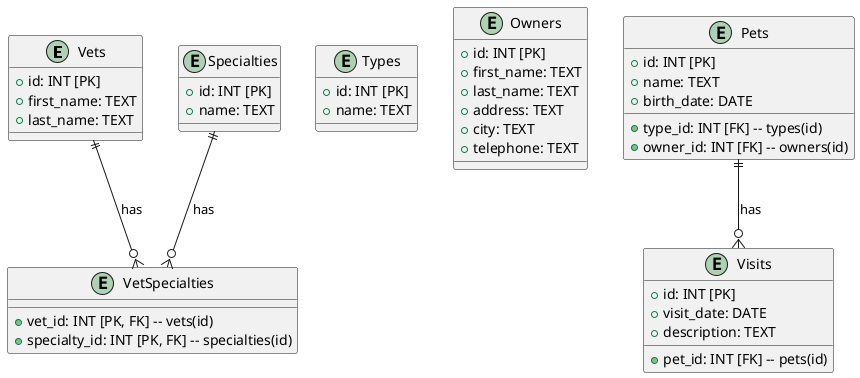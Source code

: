 @startuml

entity Vets {
  +id: INT [PK]
  +first_name: TEXT
  +last_name: TEXT
}

entity Specialties {
  +id: INT [PK]
  +name: TEXT
}

entity VetSpecialties {
  +vet_id: INT [PK, FK] -- vets(id)
  +specialty_id: INT [PK, FK] -- specialties(id)
}

entity Types {
  +id: INT [PK]
  +name: TEXT
}

entity Owners {
  +id: INT [PK]
  +first_name: TEXT
  +last_name: TEXT
  +address: TEXT
  +city: TEXT
  +telephone: TEXT
}

entity Pets {
  +id: INT [PK]
  +name: TEXT
  +birth_date: DATE
  +type_id: INT [FK] -- types(id)
  +owner_id: INT [FK] -- owners(id)
}

entity Visits {
  +id: INT [PK]
  +pet_id: INT [FK] -- pets(id)
  +visit_date: DATE
  +description: TEXT
}

Vets ||--o{ VetSpecialties : has
Specialties ||--o{ VetSpecialties : has
Pets ||--o{ Visits : has

@enduml
